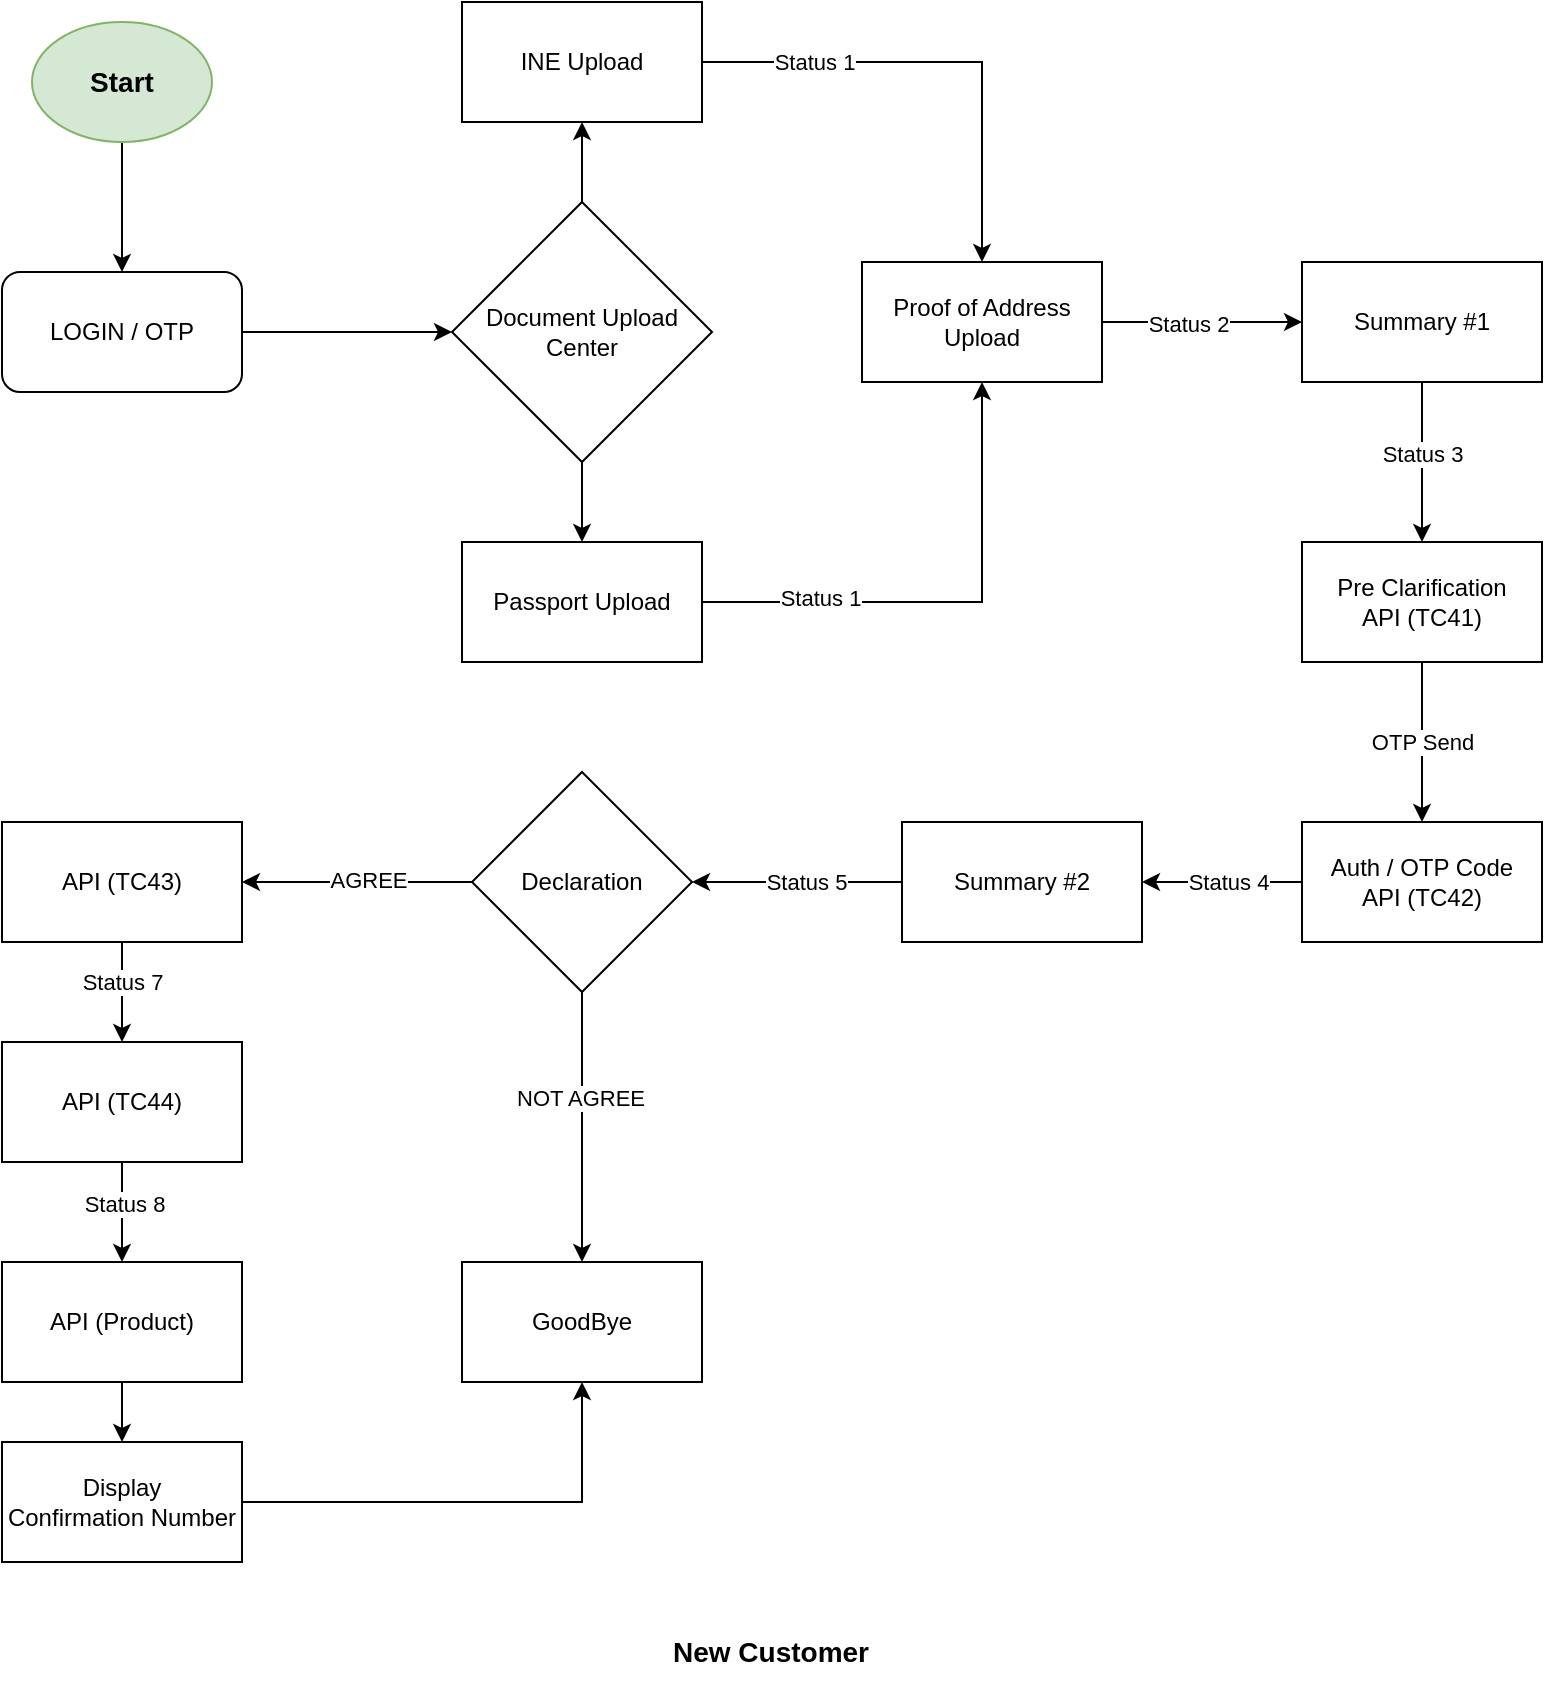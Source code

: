 <mxfile version="20.1.1" type="device" pages="2"><diagram id="C5RBs43oDa-KdzZeNtuy" name="Page-1"><mxGraphModel dx="1185" dy="614" grid="1" gridSize="10" guides="1" tooltips="1" connect="1" arrows="1" fold="1" page="1" pageScale="1" pageWidth="827" pageHeight="1169" math="0" shadow="0"><root><mxCell id="WIyWlLk6GJQsqaUBKTNV-0"/><mxCell id="WIyWlLk6GJQsqaUBKTNV-1" parent="WIyWlLk6GJQsqaUBKTNV-0"/><mxCell id="HVSadZxWw-PxLx6Xk2kB-0" value="LOGIN / OTP" style="rounded=1;whiteSpace=wrap;html=1;" vertex="1" parent="WIyWlLk6GJQsqaUBKTNV-1"><mxGeometry x="30" y="165" width="120" height="60" as="geometry"/></mxCell><mxCell id="HVSadZxWw-PxLx6Xk2kB-1" value="" style="edgeStyle=orthogonalEdgeStyle;rounded=0;orthogonalLoop=1;jettySize=auto;html=1;exitX=1;exitY=0.5;exitDx=0;exitDy=0;" edge="1" parent="WIyWlLk6GJQsqaUBKTNV-1" source="HVSadZxWw-PxLx6Xk2kB-0" target="HVSadZxWw-PxLx6Xk2kB-4"><mxGeometry relative="1" as="geometry"><mxPoint x="170" y="130" as="sourcePoint"/><Array as="points"><mxPoint x="190" y="195"/><mxPoint x="190" y="195"/></Array></mxGeometry></mxCell><mxCell id="HVSadZxWw-PxLx6Xk2kB-2" value="" style="edgeStyle=orthogonalEdgeStyle;rounded=0;orthogonalLoop=1;jettySize=auto;html=1;" edge="1" parent="WIyWlLk6GJQsqaUBKTNV-1" source="HVSadZxWw-PxLx6Xk2kB-4" target="HVSadZxWw-PxLx6Xk2kB-7"><mxGeometry relative="1" as="geometry"/></mxCell><mxCell id="HVSadZxWw-PxLx6Xk2kB-3" value="" style="edgeStyle=orthogonalEdgeStyle;rounded=0;orthogonalLoop=1;jettySize=auto;html=1;" edge="1" parent="WIyWlLk6GJQsqaUBKTNV-1" source="HVSadZxWw-PxLx6Xk2kB-4" target="HVSadZxWw-PxLx6Xk2kB-10"><mxGeometry relative="1" as="geometry"/></mxCell><mxCell id="HVSadZxWw-PxLx6Xk2kB-4" value="Document Upload &lt;br&gt;Center" style="rhombus;whiteSpace=wrap;html=1;rounded=0;" vertex="1" parent="WIyWlLk6GJQsqaUBKTNV-1"><mxGeometry x="255" y="130" width="130" height="130" as="geometry"/></mxCell><mxCell id="HVSadZxWw-PxLx6Xk2kB-5" value="" style="edgeStyle=orthogonalEdgeStyle;rounded=0;orthogonalLoop=1;jettySize=auto;html=1;" edge="1" parent="WIyWlLk6GJQsqaUBKTNV-1" source="HVSadZxWw-PxLx6Xk2kB-7" target="HVSadZxWw-PxLx6Xk2kB-13"><mxGeometry relative="1" as="geometry"/></mxCell><mxCell id="HVSadZxWw-PxLx6Xk2kB-6" value="Status 1" style="edgeLabel;html=1;align=center;verticalAlign=middle;resizable=0;points=[];" vertex="1" connectable="0" parent="HVSadZxWw-PxLx6Xk2kB-5"><mxGeometry x="-0.537" relative="1" as="geometry"><mxPoint as="offset"/></mxGeometry></mxCell><mxCell id="HVSadZxWw-PxLx6Xk2kB-7" value="INE Upload" style="whiteSpace=wrap;html=1;rounded=0;" vertex="1" parent="WIyWlLk6GJQsqaUBKTNV-1"><mxGeometry x="260" y="30" width="120" height="60" as="geometry"/></mxCell><mxCell id="HVSadZxWw-PxLx6Xk2kB-8" style="edgeStyle=orthogonalEdgeStyle;rounded=0;orthogonalLoop=1;jettySize=auto;html=1;exitX=1;exitY=0.5;exitDx=0;exitDy=0;entryX=0.5;entryY=1;entryDx=0;entryDy=0;" edge="1" parent="WIyWlLk6GJQsqaUBKTNV-1" source="HVSadZxWw-PxLx6Xk2kB-10" target="HVSadZxWw-PxLx6Xk2kB-13"><mxGeometry relative="1" as="geometry"><mxPoint x="710" y="340" as="targetPoint"/></mxGeometry></mxCell><mxCell id="HVSadZxWw-PxLx6Xk2kB-9" value="Status 1" style="edgeLabel;html=1;align=center;verticalAlign=middle;resizable=0;points=[];" vertex="1" connectable="0" parent="HVSadZxWw-PxLx6Xk2kB-8"><mxGeometry x="-0.531" y="2" relative="1" as="geometry"><mxPoint as="offset"/></mxGeometry></mxCell><mxCell id="HVSadZxWw-PxLx6Xk2kB-10" value="Passport Upload" style="whiteSpace=wrap;html=1;rounded=0;" vertex="1" parent="WIyWlLk6GJQsqaUBKTNV-1"><mxGeometry x="260" y="300" width="120" height="60" as="geometry"/></mxCell><mxCell id="HVSadZxWw-PxLx6Xk2kB-11" value="" style="edgeStyle=orthogonalEdgeStyle;rounded=0;orthogonalLoop=1;jettySize=auto;html=1;" edge="1" parent="WIyWlLk6GJQsqaUBKTNV-1" source="HVSadZxWw-PxLx6Xk2kB-13" target="HVSadZxWw-PxLx6Xk2kB-16"><mxGeometry relative="1" as="geometry"/></mxCell><mxCell id="HVSadZxWw-PxLx6Xk2kB-12" value="Status 2" style="edgeLabel;html=1;align=center;verticalAlign=middle;resizable=0;points=[];" vertex="1" connectable="0" parent="HVSadZxWw-PxLx6Xk2kB-11"><mxGeometry x="-0.151" y="-1" relative="1" as="geometry"><mxPoint as="offset"/></mxGeometry></mxCell><mxCell id="HVSadZxWw-PxLx6Xk2kB-13" value="Proof of Address Upload" style="whiteSpace=wrap;html=1;rounded=0;" vertex="1" parent="WIyWlLk6GJQsqaUBKTNV-1"><mxGeometry x="460" y="160" width="120" height="60" as="geometry"/></mxCell><mxCell id="HVSadZxWw-PxLx6Xk2kB-14" value="" style="edgeStyle=orthogonalEdgeStyle;rounded=0;orthogonalLoop=1;jettySize=auto;html=1;" edge="1" parent="WIyWlLk6GJQsqaUBKTNV-1" source="HVSadZxWw-PxLx6Xk2kB-16" target="HVSadZxWw-PxLx6Xk2kB-19"><mxGeometry relative="1" as="geometry"/></mxCell><mxCell id="HVSadZxWw-PxLx6Xk2kB-15" value="Status 3" style="edgeLabel;html=1;align=center;verticalAlign=middle;resizable=0;points=[];" vertex="1" connectable="0" parent="HVSadZxWw-PxLx6Xk2kB-14"><mxGeometry x="-0.217" relative="1" as="geometry"><mxPoint y="4" as="offset"/></mxGeometry></mxCell><mxCell id="HVSadZxWw-PxLx6Xk2kB-16" value="Summary #1" style="whiteSpace=wrap;html=1;rounded=0;" vertex="1" parent="WIyWlLk6GJQsqaUBKTNV-1"><mxGeometry x="680" y="160" width="120" height="60" as="geometry"/></mxCell><mxCell id="HVSadZxWw-PxLx6Xk2kB-17" value="" style="edgeStyle=orthogonalEdgeStyle;rounded=0;orthogonalLoop=1;jettySize=auto;html=1;" edge="1" parent="WIyWlLk6GJQsqaUBKTNV-1" source="HVSadZxWw-PxLx6Xk2kB-19" target="HVSadZxWw-PxLx6Xk2kB-22"><mxGeometry relative="1" as="geometry"/></mxCell><mxCell id="HVSadZxWw-PxLx6Xk2kB-18" value="OTP Send" style="edgeLabel;html=1;align=center;verticalAlign=middle;resizable=0;points=[];" vertex="1" connectable="0" parent="HVSadZxWw-PxLx6Xk2kB-17"><mxGeometry x="-0.153" relative="1" as="geometry"><mxPoint y="6" as="offset"/></mxGeometry></mxCell><mxCell id="HVSadZxWw-PxLx6Xk2kB-19" value="Pre Clarification&lt;br&gt;API (TC41)" style="whiteSpace=wrap;html=1;rounded=0;" vertex="1" parent="WIyWlLk6GJQsqaUBKTNV-1"><mxGeometry x="680" y="300" width="120" height="60" as="geometry"/></mxCell><mxCell id="HVSadZxWw-PxLx6Xk2kB-20" value="" style="edgeStyle=orthogonalEdgeStyle;rounded=0;orthogonalLoop=1;jettySize=auto;html=1;" edge="1" parent="WIyWlLk6GJQsqaUBKTNV-1" source="HVSadZxWw-PxLx6Xk2kB-22" target="HVSadZxWw-PxLx6Xk2kB-25"><mxGeometry relative="1" as="geometry"/></mxCell><mxCell id="HVSadZxWw-PxLx6Xk2kB-21" value="Status 4" style="edgeLabel;html=1;align=center;verticalAlign=middle;resizable=0;points=[];" vertex="1" connectable="0" parent="HVSadZxWw-PxLx6Xk2kB-20"><mxGeometry x="-0.251" y="2" relative="1" as="geometry"><mxPoint x="-7" y="-2" as="offset"/></mxGeometry></mxCell><mxCell id="HVSadZxWw-PxLx6Xk2kB-22" value="Auth / OTP Code&lt;br&gt;API (TC42)" style="whiteSpace=wrap;html=1;rounded=0;" vertex="1" parent="WIyWlLk6GJQsqaUBKTNV-1"><mxGeometry x="680" y="440" width="120" height="60" as="geometry"/></mxCell><mxCell id="HVSadZxWw-PxLx6Xk2kB-23" value="" style="edgeStyle=orthogonalEdgeStyle;rounded=0;orthogonalLoop=1;jettySize=auto;html=1;" edge="1" parent="WIyWlLk6GJQsqaUBKTNV-1" source="HVSadZxWw-PxLx6Xk2kB-25" target="HVSadZxWw-PxLx6Xk2kB-30"><mxGeometry relative="1" as="geometry"/></mxCell><mxCell id="HVSadZxWw-PxLx6Xk2kB-24" value="Status 5" style="edgeLabel;html=1;align=center;verticalAlign=middle;resizable=0;points=[];" vertex="1" connectable="0" parent="HVSadZxWw-PxLx6Xk2kB-23"><mxGeometry x="-0.223" y="1" relative="1" as="geometry"><mxPoint x="-7" y="-1" as="offset"/></mxGeometry></mxCell><mxCell id="HVSadZxWw-PxLx6Xk2kB-25" value="Summary #2" style="whiteSpace=wrap;html=1;rounded=0;" vertex="1" parent="WIyWlLk6GJQsqaUBKTNV-1"><mxGeometry x="480" y="440" width="120" height="60" as="geometry"/></mxCell><mxCell id="HVSadZxWw-PxLx6Xk2kB-26" value="" style="edgeStyle=orthogonalEdgeStyle;rounded=0;orthogonalLoop=1;jettySize=auto;html=1;" edge="1" parent="WIyWlLk6GJQsqaUBKTNV-1" source="HVSadZxWw-PxLx6Xk2kB-30" target="HVSadZxWw-PxLx6Xk2kB-31"><mxGeometry relative="1" as="geometry"/></mxCell><mxCell id="HVSadZxWw-PxLx6Xk2kB-27" value="NOT AGREE" style="edgeLabel;html=1;align=center;verticalAlign=middle;resizable=0;points=[];" vertex="1" connectable="0" parent="HVSadZxWw-PxLx6Xk2kB-26"><mxGeometry x="-0.243" y="-1" relative="1" as="geometry"><mxPoint y="2" as="offset"/></mxGeometry></mxCell><mxCell id="HVSadZxWw-PxLx6Xk2kB-28" value="" style="edgeStyle=orthogonalEdgeStyle;rounded=0;orthogonalLoop=1;jettySize=auto;html=1;" edge="1" parent="WIyWlLk6GJQsqaUBKTNV-1" source="HVSadZxWw-PxLx6Xk2kB-30" target="HVSadZxWw-PxLx6Xk2kB-34"><mxGeometry relative="1" as="geometry"/></mxCell><mxCell id="HVSadZxWw-PxLx6Xk2kB-29" value="AGREE" style="edgeLabel;html=1;align=center;verticalAlign=middle;resizable=0;points=[];" vertex="1" connectable="0" parent="HVSadZxWw-PxLx6Xk2kB-28"><mxGeometry x="0.217" y="-4" relative="1" as="geometry"><mxPoint x="18" y="3" as="offset"/></mxGeometry></mxCell><mxCell id="HVSadZxWw-PxLx6Xk2kB-30" value="Declaration" style="rhombus;whiteSpace=wrap;html=1;rounded=0;" vertex="1" parent="WIyWlLk6GJQsqaUBKTNV-1"><mxGeometry x="265" y="415" width="110" height="110" as="geometry"/></mxCell><mxCell id="HVSadZxWw-PxLx6Xk2kB-31" value="GoodBye" style="whiteSpace=wrap;html=1;rounded=0;" vertex="1" parent="WIyWlLk6GJQsqaUBKTNV-1"><mxGeometry x="260" y="660" width="120" height="60" as="geometry"/></mxCell><mxCell id="HVSadZxWw-PxLx6Xk2kB-32" style="edgeStyle=orthogonalEdgeStyle;rounded=0;orthogonalLoop=1;jettySize=auto;html=1;exitX=0.5;exitY=1;exitDx=0;exitDy=0;" edge="1" parent="WIyWlLk6GJQsqaUBKTNV-1" source="HVSadZxWw-PxLx6Xk2kB-34" target="K05-tdbEAm2DL6vahM4w-0"><mxGeometry relative="1" as="geometry"><mxPoint x="145" y="700" as="targetPoint"/><Array as="points"><mxPoint x="90" y="530"/><mxPoint x="90" y="530"/></Array></mxGeometry></mxCell><mxCell id="HVSadZxWw-PxLx6Xk2kB-33" value="Status 7" style="edgeLabel;html=1;align=center;verticalAlign=middle;resizable=0;points=[];" vertex="1" connectable="0" parent="HVSadZxWw-PxLx6Xk2kB-32"><mxGeometry x="-0.727" relative="1" as="geometry"><mxPoint y="-20" as="offset"/></mxGeometry></mxCell><mxCell id="K05-tdbEAm2DL6vahM4w-1" value="Status 7" style="edgeLabel;html=1;align=center;verticalAlign=middle;resizable=0;points=[];" vertex="1" connectable="0" parent="HVSadZxWw-PxLx6Xk2kB-32"><mxGeometry x="-0.416" relative="1" as="geometry"><mxPoint y="5" as="offset"/></mxGeometry></mxCell><mxCell id="HVSadZxWw-PxLx6Xk2kB-34" value="API (TC43)" style="whiteSpace=wrap;html=1;rounded=0;" vertex="1" parent="WIyWlLk6GJQsqaUBKTNV-1"><mxGeometry x="30" y="440" width="120" height="60" as="geometry"/></mxCell><mxCell id="HVSadZxWw-PxLx6Xk2kB-35" style="edgeStyle=orthogonalEdgeStyle;rounded=0;orthogonalLoop=1;jettySize=auto;html=1;exitX=0.5;exitY=1;exitDx=0;exitDy=0;" edge="1" parent="WIyWlLk6GJQsqaUBKTNV-1" source="HVSadZxWw-PxLx6Xk2kB-16" target="HVSadZxWw-PxLx6Xk2kB-16"><mxGeometry relative="1" as="geometry"/></mxCell><mxCell id="HVSadZxWw-PxLx6Xk2kB-36" style="edgeStyle=orthogonalEdgeStyle;rounded=0;orthogonalLoop=1;jettySize=auto;html=1;exitX=0.5;exitY=1;exitDx=0;exitDy=0;entryX=0.5;entryY=0;entryDx=0;entryDy=0;fontSize=14;fontColor=#000000;" edge="1" parent="WIyWlLk6GJQsqaUBKTNV-1" source="HVSadZxWw-PxLx6Xk2kB-37" target="HVSadZxWw-PxLx6Xk2kB-0"><mxGeometry relative="1" as="geometry"/></mxCell><mxCell id="HVSadZxWw-PxLx6Xk2kB-37" value="&lt;b style=&quot;font-size: 14px;&quot;&gt;&lt;font color=&quot;#000000&quot; style=&quot;font-size: 14px;&quot;&gt;Start&lt;/font&gt;&lt;/b&gt;" style="ellipse;whiteSpace=wrap;html=1;fontSize=14;fillColor=#d5e8d4;strokeColor=#82b366;fontColor=#FFFFFF;" vertex="1" parent="WIyWlLk6GJQsqaUBKTNV-1"><mxGeometry x="45" y="40" width="90" height="60" as="geometry"/></mxCell><mxCell id="K05-tdbEAm2DL6vahM4w-3" value="" style="edgeStyle=orthogonalEdgeStyle;rounded=0;orthogonalLoop=1;jettySize=auto;html=1;" edge="1" parent="WIyWlLk6GJQsqaUBKTNV-1" source="K05-tdbEAm2DL6vahM4w-0" target="K05-tdbEAm2DL6vahM4w-2"><mxGeometry relative="1" as="geometry"/></mxCell><mxCell id="K05-tdbEAm2DL6vahM4w-4" value="Status 8" style="edgeLabel;html=1;align=center;verticalAlign=middle;resizable=0;points=[];" vertex="1" connectable="0" parent="K05-tdbEAm2DL6vahM4w-3"><mxGeometry x="-0.278" y="1" relative="1" as="geometry"><mxPoint y="3" as="offset"/></mxGeometry></mxCell><mxCell id="K05-tdbEAm2DL6vahM4w-0" value="API (TC44)" style="rounded=0;whiteSpace=wrap;html=1;" vertex="1" parent="WIyWlLk6GJQsqaUBKTNV-1"><mxGeometry x="30" y="550" width="120" height="60" as="geometry"/></mxCell><mxCell id="IBWy70HMVX3vVgCBf8lj-1" value="" style="edgeStyle=orthogonalEdgeStyle;rounded=0;orthogonalLoop=1;jettySize=auto;html=1;" edge="1" parent="WIyWlLk6GJQsqaUBKTNV-1" source="K05-tdbEAm2DL6vahM4w-2" target="IBWy70HMVX3vVgCBf8lj-0"><mxGeometry relative="1" as="geometry"/></mxCell><mxCell id="K05-tdbEAm2DL6vahM4w-2" value="API (Product)" style="whiteSpace=wrap;html=1;rounded=0;" vertex="1" parent="WIyWlLk6GJQsqaUBKTNV-1"><mxGeometry x="30" y="660" width="120" height="60" as="geometry"/></mxCell><mxCell id="IBWy70HMVX3vVgCBf8lj-2" style="edgeStyle=orthogonalEdgeStyle;rounded=0;orthogonalLoop=1;jettySize=auto;html=1;exitX=1;exitY=0.5;exitDx=0;exitDy=0;entryX=0.5;entryY=1;entryDx=0;entryDy=0;" edge="1" parent="WIyWlLk6GJQsqaUBKTNV-1" source="IBWy70HMVX3vVgCBf8lj-0" target="HVSadZxWw-PxLx6Xk2kB-31"><mxGeometry relative="1" as="geometry"/></mxCell><mxCell id="IBWy70HMVX3vVgCBf8lj-0" value="Display&lt;br&gt;Confirmation Number" style="whiteSpace=wrap;html=1;rounded=0;" vertex="1" parent="WIyWlLk6GJQsqaUBKTNV-1"><mxGeometry x="30" y="750" width="120" height="60" as="geometry"/></mxCell><mxCell id="fOT143ouMUuE23sgpF20-0" value="New Customer" style="text;html=1;align=center;verticalAlign=middle;resizable=0;points=[];autosize=1;strokeColor=none;fillColor=none;strokeWidth=1;fontSize=14;fontStyle=1" vertex="1" parent="WIyWlLk6GJQsqaUBKTNV-1"><mxGeometry x="354" y="840" width="120" height="30" as="geometry"/></mxCell></root></mxGraphModel></diagram><diagram id="LtdKrgFTByE6HwE4Dwdm" name="Page-2"><mxGraphModel dx="1422" dy="737" grid="1" gridSize="10" guides="1" tooltips="1" connect="1" arrows="1" fold="1" page="1" pageScale="1" pageWidth="850" pageHeight="1100" math="0" shadow="0"><root><mxCell id="0"/><mxCell id="1" parent="0"/><mxCell id="_97B-80-vA6xXHLOJ7Zg-1" value="" style="edgeStyle=orthogonalEdgeStyle;rounded=0;orthogonalLoop=1;jettySize=auto;html=1;" edge="1" parent="1" source="_97B-80-vA6xXHLOJ7Zg-2" target="_97B-80-vA6xXHLOJ7Zg-11"><mxGeometry relative="1" as="geometry"/></mxCell><mxCell id="_97B-80-vA6xXHLOJ7Zg-2" value="LOGIN / OTP" style="rounded=0;whiteSpace=wrap;html=1;" vertex="1" parent="1"><mxGeometry x="35" y="130" width="120" height="60" as="geometry"/></mxCell><mxCell id="_97B-80-vA6xXHLOJ7Zg-3" style="edgeStyle=orthogonalEdgeStyle;rounded=0;orthogonalLoop=1;jettySize=auto;html=1;exitX=0.5;exitY=1;exitDx=0;exitDy=0;entryX=0.5;entryY=0;entryDx=0;entryDy=0;" edge="1" parent="1" source="_97B-80-vA6xXHLOJ7Zg-11" target="_97B-80-vA6xXHLOJ7Zg-17"><mxGeometry relative="1" as="geometry"/></mxCell><mxCell id="_97B-80-vA6xXHLOJ7Zg-4" value="Status 1 / 2 / 8" style="edgeLabel;html=1;align=center;verticalAlign=middle;resizable=0;points=[];" vertex="1" connectable="0" parent="_97B-80-vA6xXHLOJ7Zg-3"><mxGeometry x="-0.189" y="-2" relative="1" as="geometry"><mxPoint as="offset"/></mxGeometry></mxCell><mxCell id="_97B-80-vA6xXHLOJ7Zg-5" value="" style="edgeStyle=orthogonalEdgeStyle;rounded=0;orthogonalLoop=1;jettySize=auto;html=1;" edge="1" parent="1" source="_97B-80-vA6xXHLOJ7Zg-11" target="_97B-80-vA6xXHLOJ7Zg-21"><mxGeometry relative="1" as="geometry"/></mxCell><mxCell id="_97B-80-vA6xXHLOJ7Zg-6" value="Status 3" style="edgeLabel;html=1;align=center;verticalAlign=middle;resizable=0;points=[];" vertex="1" connectable="0" parent="_97B-80-vA6xXHLOJ7Zg-5"><mxGeometry x="-0.185" y="-1" relative="1" as="geometry"><mxPoint x="3" y="-2" as="offset"/></mxGeometry></mxCell><mxCell id="_97B-80-vA6xXHLOJ7Zg-7" style="edgeStyle=orthogonalEdgeStyle;rounded=0;orthogonalLoop=1;jettySize=auto;html=1;exitX=1;exitY=0;exitDx=0;exitDy=0;entryX=1;entryY=0.5;entryDx=0;entryDy=0;" edge="1" parent="1" source="_97B-80-vA6xXHLOJ7Zg-11" target="_97B-80-vA6xXHLOJ7Zg-30"><mxGeometry relative="1" as="geometry"><Array as="points"><mxPoint x="315" y="100"/><mxPoint x="785" y="100"/><mxPoint x="785" y="400"/></Array></mxGeometry></mxCell><mxCell id="_97B-80-vA6xXHLOJ7Zg-8" value="Status 4" style="edgeLabel;html=1;align=center;verticalAlign=middle;resizable=0;points=[];" vertex="1" connectable="0" parent="_97B-80-vA6xXHLOJ7Zg-7"><mxGeometry x="-0.749" y="2" relative="1" as="geometry"><mxPoint x="-30" y="1" as="offset"/></mxGeometry></mxCell><mxCell id="_97B-80-vA6xXHLOJ7Zg-9" style="edgeStyle=orthogonalEdgeStyle;rounded=0;orthogonalLoop=1;jettySize=auto;html=1;exitX=0.5;exitY=0;exitDx=0;exitDy=0;entryX=1;entryY=0.5;entryDx=0;entryDy=0;" edge="1" parent="1" source="_97B-80-vA6xXHLOJ7Zg-11" target="_97B-80-vA6xXHLOJ7Zg-41"><mxGeometry relative="1" as="geometry"><Array as="points"><mxPoint x="285" y="50"/><mxPoint x="815" y="50"/><mxPoint x="815" y="540"/></Array></mxGeometry></mxCell><mxCell id="_97B-80-vA6xXHLOJ7Zg-10" value="Status 5" style="edgeLabel;html=1;align=center;verticalAlign=middle;resizable=0;points=[];" vertex="1" connectable="0" parent="_97B-80-vA6xXHLOJ7Zg-9"><mxGeometry x="-0.944" y="1" relative="1" as="geometry"><mxPoint as="offset"/></mxGeometry></mxCell><mxCell id="_97B-80-vA6xXHLOJ7Zg-11" value="Welcome" style="rhombus;whiteSpace=wrap;html=1;rounded=0;" vertex="1" parent="1"><mxGeometry x="225" y="100" width="120" height="120" as="geometry"/></mxCell><mxCell id="_97B-80-vA6xXHLOJ7Zg-12" value="" style="edgeStyle=orthogonalEdgeStyle;rounded=0;orthogonalLoop=1;jettySize=auto;html=1;" edge="1" parent="1" source="_97B-80-vA6xXHLOJ7Zg-17" target="_97B-80-vA6xXHLOJ7Zg-35"><mxGeometry relative="1" as="geometry"/></mxCell><mxCell id="_97B-80-vA6xXHLOJ7Zg-13" value="Status 2" style="edgeLabel;html=1;align=center;verticalAlign=middle;resizable=0;points=[];" vertex="1" connectable="0" parent="_97B-80-vA6xXHLOJ7Zg-12"><mxGeometry x="-0.276" relative="1" as="geometry"><mxPoint x="6" as="offset"/></mxGeometry></mxCell><mxCell id="_97B-80-vA6xXHLOJ7Zg-14" value="" style="edgeStyle=orthogonalEdgeStyle;rounded=0;orthogonalLoop=1;jettySize=auto;html=1;" edge="1" parent="1" source="_97B-80-vA6xXHLOJ7Zg-17" target="_97B-80-vA6xXHLOJ7Zg-37"><mxGeometry relative="1" as="geometry"/></mxCell><mxCell id="_97B-80-vA6xXHLOJ7Zg-15" value="Status 8" style="edgeLabel;html=1;align=center;verticalAlign=middle;resizable=0;points=[];" vertex="1" connectable="0" parent="_97B-80-vA6xXHLOJ7Zg-14"><mxGeometry x="-0.266" relative="1" as="geometry"><mxPoint x="-4" as="offset"/></mxGeometry></mxCell><mxCell id="_97B-80-vA6xXHLOJ7Zg-16" value="" style="edgeStyle=orthogonalEdgeStyle;rounded=0;orthogonalLoop=1;jettySize=auto;html=1;" edge="1" parent="1" source="_97B-80-vA6xXHLOJ7Zg-17" target="_97B-80-vA6xXHLOJ7Zg-50"><mxGeometry relative="1" as="geometry"><Array as="points"><mxPoint x="285" y="440"/><mxPoint x="285" y="440"/></Array></mxGeometry></mxCell><mxCell id="_97B-80-vA6xXHLOJ7Zg-17" value="Upload Center" style="rhombus;whiteSpace=wrap;html=1;rounded=0;" vertex="1" parent="1"><mxGeometry x="225" y="290" width="120" height="120" as="geometry"/></mxCell><mxCell id="_97B-80-vA6xXHLOJ7Zg-18" style="edgeStyle=orthogonalEdgeStyle;rounded=0;orthogonalLoop=1;jettySize=auto;html=1;exitX=0.5;exitY=0;exitDx=0;exitDy=0;entryX=0;entryY=0.5;entryDx=0;entryDy=0;" edge="1" parent="1" source="_97B-80-vA6xXHLOJ7Zg-19" target="_97B-80-vA6xXHLOJ7Zg-50"><mxGeometry relative="1" as="geometry"/></mxCell><mxCell id="_97B-80-vA6xXHLOJ7Zg-19" value="Update Documents&lt;br&gt;API (Complements)" style="whiteSpace=wrap;html=1;rounded=0;" vertex="1" parent="1"><mxGeometry x="115" y="640" width="120" height="60" as="geometry"/></mxCell><mxCell id="_97B-80-vA6xXHLOJ7Zg-20" value="" style="edgeStyle=orthogonalEdgeStyle;rounded=0;orthogonalLoop=1;jettySize=auto;html=1;" edge="1" parent="1" source="_97B-80-vA6xXHLOJ7Zg-21" target="_97B-80-vA6xXHLOJ7Zg-24"><mxGeometry relative="1" as="geometry"/></mxCell><mxCell id="_97B-80-vA6xXHLOJ7Zg-21" value="Summary #1 With Document" style="whiteSpace=wrap;html=1;rounded=0;" vertex="1" parent="1"><mxGeometry x="445" y="130" width="120" height="60" as="geometry"/></mxCell><mxCell id="_97B-80-vA6xXHLOJ7Zg-22" value="" style="edgeStyle=orthogonalEdgeStyle;rounded=0;orthogonalLoop=1;jettySize=auto;html=1;" edge="1" parent="1" source="_97B-80-vA6xXHLOJ7Zg-24" target="_97B-80-vA6xXHLOJ7Zg-27"><mxGeometry relative="1" as="geometry"/></mxCell><mxCell id="_97B-80-vA6xXHLOJ7Zg-23" value="OTP Send" style="edgeLabel;html=1;align=center;verticalAlign=middle;resizable=0;points=[];fontSize=14;fontColor=#000000;" vertex="1" connectable="0" parent="_97B-80-vA6xXHLOJ7Zg-22"><mxGeometry x="-0.193" relative="1" as="geometry"><mxPoint as="offset"/></mxGeometry></mxCell><mxCell id="_97B-80-vA6xXHLOJ7Zg-24" value="Pre Clarification&lt;br&gt;API (TC41)" style="whiteSpace=wrap;html=1;rounded=0;" vertex="1" parent="1"><mxGeometry x="645" y="130" width="120" height="60" as="geometry"/></mxCell><mxCell id="_97B-80-vA6xXHLOJ7Zg-25" value="" style="edgeStyle=orthogonalEdgeStyle;rounded=0;orthogonalLoop=1;jettySize=auto;html=1;" edge="1" parent="1" source="_97B-80-vA6xXHLOJ7Zg-27" target="_97B-80-vA6xXHLOJ7Zg-30"><mxGeometry relative="1" as="geometry"/></mxCell><mxCell id="_97B-80-vA6xXHLOJ7Zg-26" value="Update Status 4" style="edgeLabel;html=1;align=center;verticalAlign=middle;resizable=0;points=[];" vertex="1" connectable="0" parent="_97B-80-vA6xXHLOJ7Zg-25"><mxGeometry x="-0.28" y="-1" relative="1" as="geometry"><mxPoint as="offset"/></mxGeometry></mxCell><mxCell id="_97B-80-vA6xXHLOJ7Zg-27" value="Auth / OTP Code&lt;br&gt;API (TC42)" style="whiteSpace=wrap;html=1;rounded=0;" vertex="1" parent="1"><mxGeometry x="645" y="250" width="120" height="60" as="geometry"/></mxCell><mxCell id="_97B-80-vA6xXHLOJ7Zg-28" value="" style="edgeStyle=orthogonalEdgeStyle;rounded=0;orthogonalLoop=1;jettySize=auto;html=1;" edge="1" parent="1" source="_97B-80-vA6xXHLOJ7Zg-30" target="_97B-80-vA6xXHLOJ7Zg-41"><mxGeometry relative="1" as="geometry"/></mxCell><mxCell id="_97B-80-vA6xXHLOJ7Zg-29" value="Update Status 5" style="edgeLabel;html=1;align=center;verticalAlign=middle;resizable=0;points=[];" vertex="1" connectable="0" parent="_97B-80-vA6xXHLOJ7Zg-28"><mxGeometry x="-0.2" y="1" relative="1" as="geometry"><mxPoint as="offset"/></mxGeometry></mxCell><mxCell id="_97B-80-vA6xXHLOJ7Zg-30" value="Summary #2" style="whiteSpace=wrap;html=1;rounded=0;" vertex="1" parent="1"><mxGeometry x="645" y="370" width="120" height="60" as="geometry"/></mxCell><mxCell id="_97B-80-vA6xXHLOJ7Zg-31" value="" style="edgeStyle=orthogonalEdgeStyle;rounded=0;orthogonalLoop=1;jettySize=auto;html=1;" edge="1" parent="1" target="_97B-80-vA6xXHLOJ7Zg-38"><mxGeometry relative="1" as="geometry"><mxPoint x="705" y="570" as="sourcePoint"/></mxGeometry></mxCell><mxCell id="_97B-80-vA6xXHLOJ7Zg-32" value="NOT AGREE" style="edgeLabel;html=1;align=center;verticalAlign=middle;resizable=0;points=[];" vertex="1" connectable="0" parent="_97B-80-vA6xXHLOJ7Zg-31"><mxGeometry x="0.136" y="-1" relative="1" as="geometry"><mxPoint x="1" y="-12" as="offset"/></mxGeometry></mxCell><mxCell id="_97B-80-vA6xXHLOJ7Zg-33" style="edgeStyle=orthogonalEdgeStyle;rounded=0;orthogonalLoop=1;jettySize=auto;html=1;exitX=1;exitY=0.5;exitDx=0;exitDy=0;entryX=0;entryY=0.75;entryDx=0;entryDy=0;" edge="1" parent="1" source="_97B-80-vA6xXHLOJ7Zg-35" target="_97B-80-vA6xXHLOJ7Zg-24"><mxGeometry relative="1" as="geometry"/></mxCell><mxCell id="_97B-80-vA6xXHLOJ7Zg-34" value="Update Status 3" style="edgeLabel;html=1;align=center;verticalAlign=middle;resizable=0;points=[];" vertex="1" connectable="0" parent="_97B-80-vA6xXHLOJ7Zg-33"><mxGeometry x="-0.177" y="-1" relative="1" as="geometry"><mxPoint as="offset"/></mxGeometry></mxCell><mxCell id="_97B-80-vA6xXHLOJ7Zg-35" value="Summary #1" style="whiteSpace=wrap;html=1;rounded=0;" vertex="1" parent="1"><mxGeometry x="415" y="320" width="120" height="60" as="geometry"/></mxCell><mxCell id="Mjy_temVPJrF2Yg795d7-10" style="edgeStyle=orthogonalEdgeStyle;rounded=0;orthogonalLoop=1;jettySize=auto;html=1;exitX=0.5;exitY=1;exitDx=0;exitDy=0;entryX=1;entryY=0.5;entryDx=0;entryDy=0;" edge="1" parent="1" source="_97B-80-vA6xXHLOJ7Zg-37" target="_97B-80-vA6xXHLOJ7Zg-38"><mxGeometry relative="1" as="geometry"><Array as="points"><mxPoint x="95" y="880"/><mxPoint x="810" y="880"/><mxPoint x="810" y="740"/></Array></mxGeometry></mxCell><mxCell id="_97B-80-vA6xXHLOJ7Zg-37" value="Full Summary View" style="whiteSpace=wrap;html=1;rounded=0;" vertex="1" parent="1"><mxGeometry x="35" y="320" width="120" height="60" as="geometry"/></mxCell><mxCell id="_97B-80-vA6xXHLOJ7Zg-38" value="Good Bye" style="whiteSpace=wrap;html=1;rounded=0;" vertex="1" parent="1"><mxGeometry x="645" y="710" width="120" height="60" as="geometry"/></mxCell><mxCell id="_97B-80-vA6xXHLOJ7Zg-39" value="" style="edgeStyle=orthogonalEdgeStyle;rounded=0;orthogonalLoop=1;jettySize=auto;html=1;" edge="1" parent="1" source="_97B-80-vA6xXHLOJ7Zg-41" target="_97B-80-vA6xXHLOJ7Zg-44"><mxGeometry relative="1" as="geometry"><Array as="points"><mxPoint x="625" y="540"/><mxPoint x="625" y="540"/></Array></mxGeometry></mxCell><mxCell id="_97B-80-vA6xXHLOJ7Zg-40" value="AGREE" style="edgeLabel;html=1;align=center;verticalAlign=middle;resizable=0;points=[];" vertex="1" connectable="0" parent="_97B-80-vA6xXHLOJ7Zg-39"><mxGeometry x="-0.241" y="-1" relative="1" as="geometry"><mxPoint x="-4" as="offset"/></mxGeometry></mxCell><mxCell id="_97B-80-vA6xXHLOJ7Zg-41" value="Declaration" style="rhombus;whiteSpace=wrap;html=1;rounded=0;" vertex="1" parent="1"><mxGeometry x="655" y="490" width="100" height="100" as="geometry"/></mxCell><mxCell id="Mjy_temVPJrF2Yg795d7-2" value="" style="edgeStyle=orthogonalEdgeStyle;rounded=0;orthogonalLoop=1;jettySize=auto;html=1;" edge="1" parent="1" source="_97B-80-vA6xXHLOJ7Zg-44" target="Mjy_temVPJrF2Yg795d7-1"><mxGeometry relative="1" as="geometry"/></mxCell><mxCell id="Mjy_temVPJrF2Yg795d7-3" value="Update Status 7" style="edgeLabel;html=1;align=center;verticalAlign=middle;resizable=0;points=[];" vertex="1" connectable="0" parent="Mjy_temVPJrF2Yg795d7-2"><mxGeometry x="-0.36" relative="1" as="geometry"><mxPoint y="3" as="offset"/></mxGeometry></mxCell><mxCell id="_97B-80-vA6xXHLOJ7Zg-44" value="API (TC43)" style="whiteSpace=wrap;html=1;rounded=0;" vertex="1" parent="1"><mxGeometry x="470" y="510" width="120" height="60" as="geometry"/></mxCell><mxCell id="_97B-80-vA6xXHLOJ7Zg-45" style="edgeStyle=orthogonalEdgeStyle;rounded=0;orthogonalLoop=1;jettySize=auto;html=1;exitX=0.5;exitY=0;exitDx=0;exitDy=0;entryX=0.5;entryY=1;entryDx=0;entryDy=0;" edge="1" parent="1" source="_97B-80-vA6xXHLOJ7Zg-50" target="_97B-80-vA6xXHLOJ7Zg-17"><mxGeometry relative="1" as="geometry"/></mxCell><mxCell id="_97B-80-vA6xXHLOJ7Zg-46" value="Status 1 / Update" style="edgeLabel;html=1;align=center;verticalAlign=middle;resizable=0;points=[];" vertex="1" connectable="0" parent="_97B-80-vA6xXHLOJ7Zg-45"><mxGeometry x="0.133" y="1" relative="1" as="geometry"><mxPoint x="1" y="3" as="offset"/></mxGeometry></mxCell><mxCell id="_97B-80-vA6xXHLOJ7Zg-47" value="" style="edgeStyle=orthogonalEdgeStyle;rounded=0;orthogonalLoop=1;jettySize=auto;html=1;exitX=1;exitY=0.5;exitDx=0;exitDy=0;" edge="1" parent="1" source="_97B-80-vA6xXHLOJ7Zg-50" target="_97B-80-vA6xXHLOJ7Zg-54"><mxGeometry relative="1" as="geometry"/></mxCell><mxCell id="_97B-80-vA6xXHLOJ7Zg-48" style="edgeStyle=orthogonalEdgeStyle;rounded=0;orthogonalLoop=1;jettySize=auto;html=1;exitX=0;exitY=0.5;exitDx=0;exitDy=0;entryX=0.5;entryY=0;entryDx=0;entryDy=0;" edge="1" parent="1" source="_97B-80-vA6xXHLOJ7Zg-50" target="_97B-80-vA6xXHLOJ7Zg-19"><mxGeometry relative="1" as="geometry"/></mxCell><mxCell id="_97B-80-vA6xXHLOJ7Zg-49" value="Update Document" style="edgeLabel;html=1;align=center;verticalAlign=middle;resizable=0;points=[];" vertex="1" connectable="0" parent="_97B-80-vA6xXHLOJ7Zg-48"><mxGeometry x="0.099" relative="1" as="geometry"><mxPoint y="11" as="offset"/></mxGeometry></mxCell><mxCell id="_97B-80-vA6xXHLOJ7Zg-50" value="Document Check" style="rhombus;whiteSpace=wrap;html=1;rounded=0;" vertex="1" parent="1"><mxGeometry x="230" y="470" width="110" height="110" as="geometry"/></mxCell><mxCell id="_97B-80-vA6xXHLOJ7Zg-51" style="edgeStyle=orthogonalEdgeStyle;rounded=0;orthogonalLoop=1;jettySize=auto;html=1;exitX=0.5;exitY=0;exitDx=0;exitDy=0;entryX=1;entryY=0.5;entryDx=0;entryDy=0;" edge="1" parent="1" source="_97B-80-vA6xXHLOJ7Zg-54" target="_97B-80-vA6xXHLOJ7Zg-50"><mxGeometry relative="1" as="geometry"/></mxCell><mxCell id="_97B-80-vA6xXHLOJ7Zg-52" value="&lt;span style=&quot;color: rgba(0, 0, 0, 0); font-family: monospace; font-size: 0px; text-align: start; background-color: rgb(248, 249, 250);&quot;&gt;%3CmxGraphModel%3E%3Croot%3E%3CmxCell%20id%3D%220%22%2F%3E%3CmxCell%20id%3D%221%22%20parent%3D%220%22%2F%3E%3CmxCell%20id%3D%222%22%20value%3D%22Status%201%22%20style%3D%22edgeLabel%3Bhtml%3D1%3Balign%3Dcenter%3BverticalAlign%3Dmiddle%3Bresizable%3D0%3Bpoints%3D%5B%5D%3B%22%20vertex%3D%221%22%20connectable%3D%220%22%20parent%3D%221%22%3E%3CmxGeometry%20x%3D%22380%22%20y%3D%22621.667%22%20as%3D%22geometry%22%2F%3E%3C%2FmxCell%3E%3C%2Froot%3E%3C%2FmxGraphModel%3E&lt;/span&gt;" style="edgeLabel;html=1;align=center;verticalAlign=middle;resizable=0;points=[];" vertex="1" connectable="0" parent="_97B-80-vA6xXHLOJ7Zg-51"><mxGeometry x="-0.208" relative="1" as="geometry"><mxPoint as="offset"/></mxGeometry></mxCell><mxCell id="_97B-80-vA6xXHLOJ7Zg-53" value="Status 1" style="edgeLabel;html=1;align=center;verticalAlign=middle;resizable=0;points=[];" vertex="1" connectable="0" parent="_97B-80-vA6xXHLOJ7Zg-51"><mxGeometry x="-0.212" relative="1" as="geometry"><mxPoint as="offset"/></mxGeometry></mxCell><mxCell id="_97B-80-vA6xXHLOJ7Zg-54" value="POA Upload" style="whiteSpace=wrap;html=1;rounded=0;" vertex="1" parent="1"><mxGeometry x="335" y="640" width="120" height="60" as="geometry"/></mxCell><mxCell id="_97B-80-vA6xXHLOJ7Zg-55" style="edgeStyle=orthogonalEdgeStyle;rounded=0;orthogonalLoop=1;jettySize=auto;html=1;exitX=0.5;exitY=1;exitDx=0;exitDy=0;entryX=0.5;entryY=0;entryDx=0;entryDy=0;fontSize=16;fontColor=#000000;" edge="1" parent="1" source="_97B-80-vA6xXHLOJ7Zg-56" target="_97B-80-vA6xXHLOJ7Zg-2"><mxGeometry relative="1" as="geometry"/></mxCell><mxCell id="_97B-80-vA6xXHLOJ7Zg-56" value="&lt;b style=&quot;font-size: 14px;&quot;&gt;&lt;font color=&quot;#000000&quot; style=&quot;font-size: 14px;&quot;&gt;Start&lt;/font&gt;&lt;/b&gt;" style="ellipse;whiteSpace=wrap;html=1;fontSize=14;fillColor=#d5e8d4;strokeColor=#82b366;fontColor=#FFFFFF;" vertex="1" parent="1"><mxGeometry x="50" y="40" width="90" height="60" as="geometry"/></mxCell><mxCell id="Mjy_temVPJrF2Yg795d7-5" value="" style="edgeStyle=orthogonalEdgeStyle;rounded=0;orthogonalLoop=1;jettySize=auto;html=1;" edge="1" parent="1" source="Mjy_temVPJrF2Yg795d7-1" target="Mjy_temVPJrF2Yg795d7-4"><mxGeometry relative="1" as="geometry"/></mxCell><mxCell id="Mjy_temVPJrF2Yg795d7-6" value="Update Status 8" style="edgeLabel;html=1;align=center;verticalAlign=middle;resizable=0;points=[];" vertex="1" connectable="0" parent="Mjy_temVPJrF2Yg795d7-5"><mxGeometry x="-0.525" relative="1" as="geometry"><mxPoint y="6" as="offset"/></mxGeometry></mxCell><mxCell id="Mjy_temVPJrF2Yg795d7-1" value="API (TC44)" style="whiteSpace=wrap;html=1;rounded=0;" vertex="1" parent="1"><mxGeometry x="470" y="610" width="120" height="60" as="geometry"/></mxCell><mxCell id="Mjy_temVPJrF2Yg795d7-8" value="" style="edgeStyle=orthogonalEdgeStyle;rounded=0;orthogonalLoop=1;jettySize=auto;html=1;" edge="1" parent="1" source="Mjy_temVPJrF2Yg795d7-4" target="Mjy_temVPJrF2Yg795d7-7"><mxGeometry relative="1" as="geometry"/></mxCell><mxCell id="Mjy_temVPJrF2Yg795d7-4" value="API (Product)" style="whiteSpace=wrap;html=1;rounded=0;" vertex="1" parent="1"><mxGeometry x="470" y="710" width="120" height="60" as="geometry"/></mxCell><mxCell id="Mjy_temVPJrF2Yg795d7-9" style="edgeStyle=orthogonalEdgeStyle;rounded=0;orthogonalLoop=1;jettySize=auto;html=1;exitX=1;exitY=0.5;exitDx=0;exitDy=0;entryX=0.5;entryY=1;entryDx=0;entryDy=0;" edge="1" parent="1" source="Mjy_temVPJrF2Yg795d7-7" target="_97B-80-vA6xXHLOJ7Zg-38"><mxGeometry relative="1" as="geometry"/></mxCell><mxCell id="Mjy_temVPJrF2Yg795d7-7" value="Display&lt;br&gt;Confirmation Number" style="whiteSpace=wrap;html=1;rounded=0;" vertex="1" parent="1"><mxGeometry x="470" y="800" width="120" height="60" as="geometry"/></mxCell><mxCell id="eVHtnvGuafSwnnANa3Va-1" value="Returning Customer" style="text;html=1;align=center;verticalAlign=middle;resizable=0;points=[];autosize=1;strokeColor=none;fillColor=none;strokeWidth=1;fontSize=14;fontStyle=1" vertex="1" parent="1"><mxGeometry x="345" y="920" width="160" height="30" as="geometry"/></mxCell></root></mxGraphModel></diagram></mxfile>